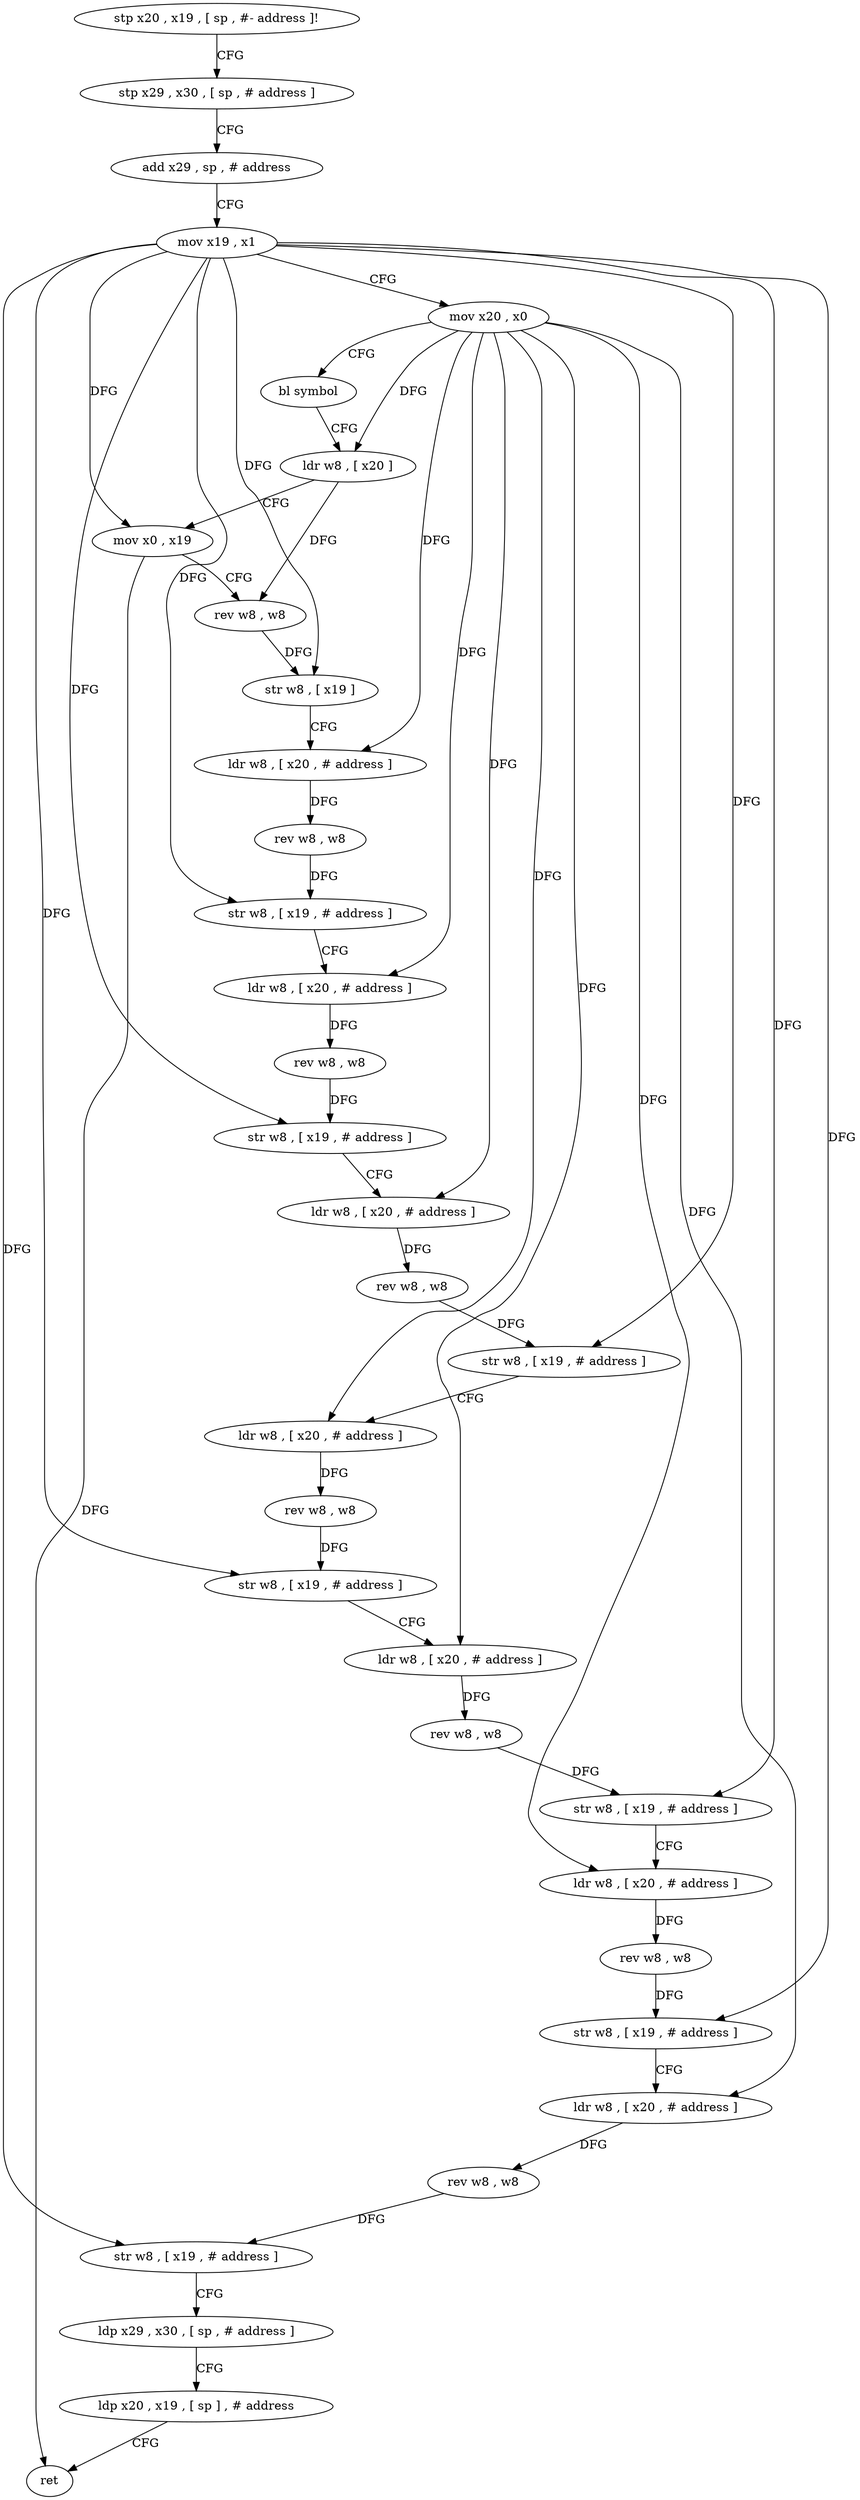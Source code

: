 digraph "func" {
"4230544" [label = "stp x20 , x19 , [ sp , #- address ]!" ]
"4230548" [label = "stp x29 , x30 , [ sp , # address ]" ]
"4230552" [label = "add x29 , sp , # address" ]
"4230556" [label = "mov x19 , x1" ]
"4230560" [label = "mov x20 , x0" ]
"4230564" [label = "bl symbol" ]
"4230568" [label = "ldr w8 , [ x20 ]" ]
"4230572" [label = "mov x0 , x19" ]
"4230576" [label = "rev w8 , w8" ]
"4230580" [label = "str w8 , [ x19 ]" ]
"4230584" [label = "ldr w8 , [ x20 , # address ]" ]
"4230588" [label = "rev w8 , w8" ]
"4230592" [label = "str w8 , [ x19 , # address ]" ]
"4230596" [label = "ldr w8 , [ x20 , # address ]" ]
"4230600" [label = "rev w8 , w8" ]
"4230604" [label = "str w8 , [ x19 , # address ]" ]
"4230608" [label = "ldr w8 , [ x20 , # address ]" ]
"4230612" [label = "rev w8 , w8" ]
"4230616" [label = "str w8 , [ x19 , # address ]" ]
"4230620" [label = "ldr w8 , [ x20 , # address ]" ]
"4230624" [label = "rev w8 , w8" ]
"4230628" [label = "str w8 , [ x19 , # address ]" ]
"4230632" [label = "ldr w8 , [ x20 , # address ]" ]
"4230636" [label = "rev w8 , w8" ]
"4230640" [label = "str w8 , [ x19 , # address ]" ]
"4230644" [label = "ldr w8 , [ x20 , # address ]" ]
"4230648" [label = "rev w8 , w8" ]
"4230652" [label = "str w8 , [ x19 , # address ]" ]
"4230656" [label = "ldr w8 , [ x20 , # address ]" ]
"4230660" [label = "rev w8 , w8" ]
"4230664" [label = "str w8 , [ x19 , # address ]" ]
"4230668" [label = "ldp x29 , x30 , [ sp , # address ]" ]
"4230672" [label = "ldp x20 , x19 , [ sp ] , # address" ]
"4230676" [label = "ret" ]
"4230544" -> "4230548" [ label = "CFG" ]
"4230548" -> "4230552" [ label = "CFG" ]
"4230552" -> "4230556" [ label = "CFG" ]
"4230556" -> "4230560" [ label = "CFG" ]
"4230556" -> "4230572" [ label = "DFG" ]
"4230556" -> "4230580" [ label = "DFG" ]
"4230556" -> "4230592" [ label = "DFG" ]
"4230556" -> "4230604" [ label = "DFG" ]
"4230556" -> "4230616" [ label = "DFG" ]
"4230556" -> "4230628" [ label = "DFG" ]
"4230556" -> "4230640" [ label = "DFG" ]
"4230556" -> "4230652" [ label = "DFG" ]
"4230556" -> "4230664" [ label = "DFG" ]
"4230560" -> "4230564" [ label = "CFG" ]
"4230560" -> "4230568" [ label = "DFG" ]
"4230560" -> "4230584" [ label = "DFG" ]
"4230560" -> "4230596" [ label = "DFG" ]
"4230560" -> "4230608" [ label = "DFG" ]
"4230560" -> "4230620" [ label = "DFG" ]
"4230560" -> "4230632" [ label = "DFG" ]
"4230560" -> "4230644" [ label = "DFG" ]
"4230560" -> "4230656" [ label = "DFG" ]
"4230564" -> "4230568" [ label = "CFG" ]
"4230568" -> "4230572" [ label = "CFG" ]
"4230568" -> "4230576" [ label = "DFG" ]
"4230572" -> "4230576" [ label = "CFG" ]
"4230572" -> "4230676" [ label = "DFG" ]
"4230576" -> "4230580" [ label = "DFG" ]
"4230580" -> "4230584" [ label = "CFG" ]
"4230584" -> "4230588" [ label = "DFG" ]
"4230588" -> "4230592" [ label = "DFG" ]
"4230592" -> "4230596" [ label = "CFG" ]
"4230596" -> "4230600" [ label = "DFG" ]
"4230600" -> "4230604" [ label = "DFG" ]
"4230604" -> "4230608" [ label = "CFG" ]
"4230608" -> "4230612" [ label = "DFG" ]
"4230612" -> "4230616" [ label = "DFG" ]
"4230616" -> "4230620" [ label = "CFG" ]
"4230620" -> "4230624" [ label = "DFG" ]
"4230624" -> "4230628" [ label = "DFG" ]
"4230628" -> "4230632" [ label = "CFG" ]
"4230632" -> "4230636" [ label = "DFG" ]
"4230636" -> "4230640" [ label = "DFG" ]
"4230640" -> "4230644" [ label = "CFG" ]
"4230644" -> "4230648" [ label = "DFG" ]
"4230648" -> "4230652" [ label = "DFG" ]
"4230652" -> "4230656" [ label = "CFG" ]
"4230656" -> "4230660" [ label = "DFG" ]
"4230660" -> "4230664" [ label = "DFG" ]
"4230664" -> "4230668" [ label = "CFG" ]
"4230668" -> "4230672" [ label = "CFG" ]
"4230672" -> "4230676" [ label = "CFG" ]
}

